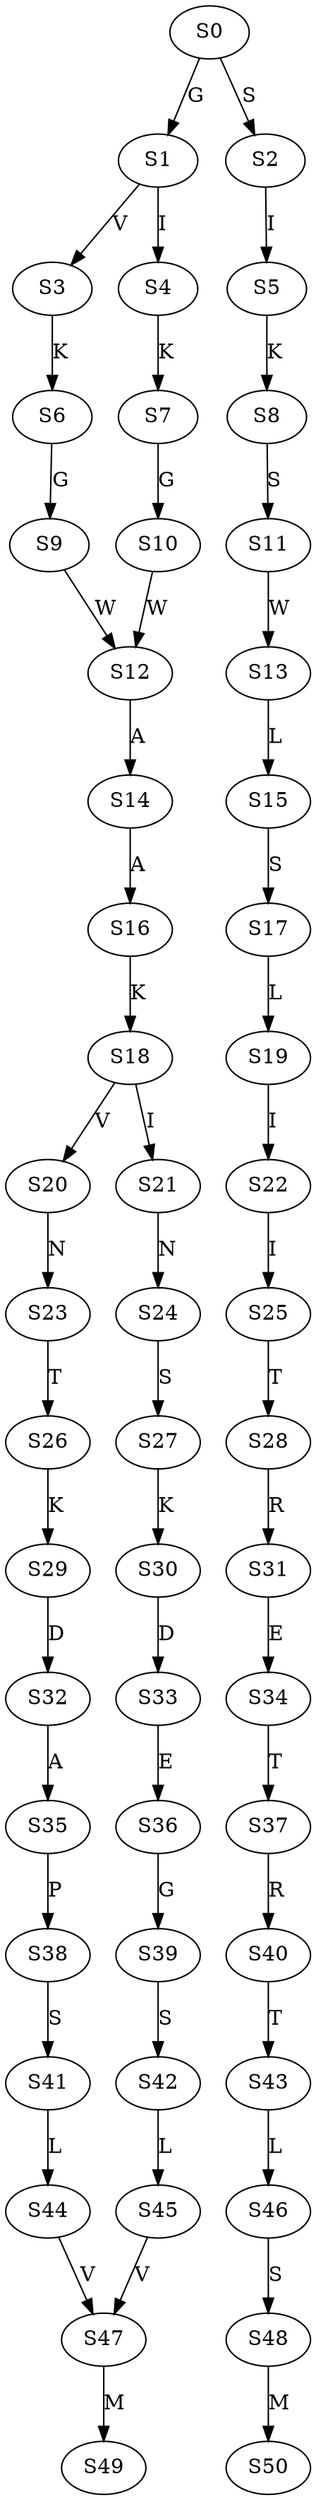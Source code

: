 strict digraph  {
	S0 -> S1 [ label = G ];
	S0 -> S2 [ label = S ];
	S1 -> S3 [ label = V ];
	S1 -> S4 [ label = I ];
	S2 -> S5 [ label = I ];
	S3 -> S6 [ label = K ];
	S4 -> S7 [ label = K ];
	S5 -> S8 [ label = K ];
	S6 -> S9 [ label = G ];
	S7 -> S10 [ label = G ];
	S8 -> S11 [ label = S ];
	S9 -> S12 [ label = W ];
	S10 -> S12 [ label = W ];
	S11 -> S13 [ label = W ];
	S12 -> S14 [ label = A ];
	S13 -> S15 [ label = L ];
	S14 -> S16 [ label = A ];
	S15 -> S17 [ label = S ];
	S16 -> S18 [ label = K ];
	S17 -> S19 [ label = L ];
	S18 -> S20 [ label = V ];
	S18 -> S21 [ label = I ];
	S19 -> S22 [ label = I ];
	S20 -> S23 [ label = N ];
	S21 -> S24 [ label = N ];
	S22 -> S25 [ label = I ];
	S23 -> S26 [ label = T ];
	S24 -> S27 [ label = S ];
	S25 -> S28 [ label = T ];
	S26 -> S29 [ label = K ];
	S27 -> S30 [ label = K ];
	S28 -> S31 [ label = R ];
	S29 -> S32 [ label = D ];
	S30 -> S33 [ label = D ];
	S31 -> S34 [ label = E ];
	S32 -> S35 [ label = A ];
	S33 -> S36 [ label = E ];
	S34 -> S37 [ label = T ];
	S35 -> S38 [ label = P ];
	S36 -> S39 [ label = G ];
	S37 -> S40 [ label = R ];
	S38 -> S41 [ label = S ];
	S39 -> S42 [ label = S ];
	S40 -> S43 [ label = T ];
	S41 -> S44 [ label = L ];
	S42 -> S45 [ label = L ];
	S43 -> S46 [ label = L ];
	S44 -> S47 [ label = V ];
	S45 -> S47 [ label = V ];
	S46 -> S48 [ label = S ];
	S47 -> S49 [ label = M ];
	S48 -> S50 [ label = M ];
}
